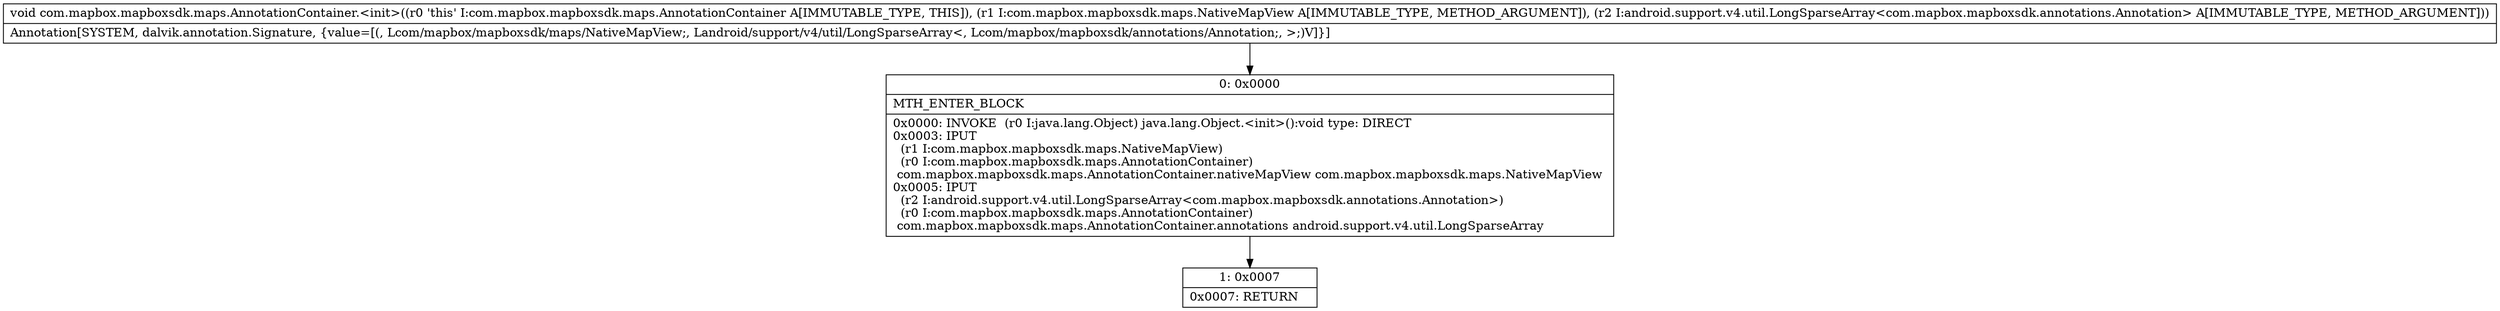 digraph "CFG forcom.mapbox.mapboxsdk.maps.AnnotationContainer.\<init\>(Lcom\/mapbox\/mapboxsdk\/maps\/NativeMapView;Landroid\/support\/v4\/util\/LongSparseArray;)V" {
Node_0 [shape=record,label="{0\:\ 0x0000|MTH_ENTER_BLOCK\l|0x0000: INVOKE  (r0 I:java.lang.Object) java.lang.Object.\<init\>():void type: DIRECT \l0x0003: IPUT  \l  (r1 I:com.mapbox.mapboxsdk.maps.NativeMapView)\l  (r0 I:com.mapbox.mapboxsdk.maps.AnnotationContainer)\l com.mapbox.mapboxsdk.maps.AnnotationContainer.nativeMapView com.mapbox.mapboxsdk.maps.NativeMapView \l0x0005: IPUT  \l  (r2 I:android.support.v4.util.LongSparseArray\<com.mapbox.mapboxsdk.annotations.Annotation\>)\l  (r0 I:com.mapbox.mapboxsdk.maps.AnnotationContainer)\l com.mapbox.mapboxsdk.maps.AnnotationContainer.annotations android.support.v4.util.LongSparseArray \l}"];
Node_1 [shape=record,label="{1\:\ 0x0007|0x0007: RETURN   \l}"];
MethodNode[shape=record,label="{void com.mapbox.mapboxsdk.maps.AnnotationContainer.\<init\>((r0 'this' I:com.mapbox.mapboxsdk.maps.AnnotationContainer A[IMMUTABLE_TYPE, THIS]), (r1 I:com.mapbox.mapboxsdk.maps.NativeMapView A[IMMUTABLE_TYPE, METHOD_ARGUMENT]), (r2 I:android.support.v4.util.LongSparseArray\<com.mapbox.mapboxsdk.annotations.Annotation\> A[IMMUTABLE_TYPE, METHOD_ARGUMENT]))  | Annotation[SYSTEM, dalvik.annotation.Signature, \{value=[(, Lcom\/mapbox\/mapboxsdk\/maps\/NativeMapView;, Landroid\/support\/v4\/util\/LongSparseArray\<, Lcom\/mapbox\/mapboxsdk\/annotations\/Annotation;, \>;)V]\}]\l}"];
MethodNode -> Node_0;
Node_0 -> Node_1;
}

